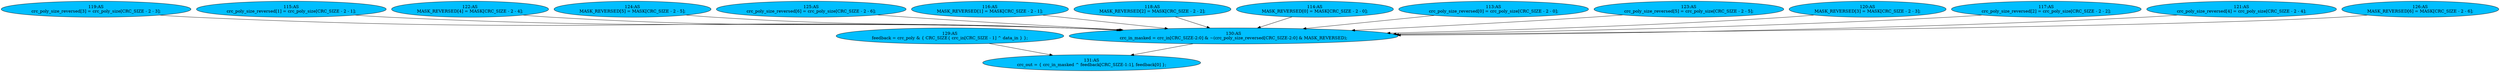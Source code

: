 strict digraph "compose( ,  )" {
	node [label="\N"];
	"129:AS"	 [ast="<pyverilog.vparser.ast.Assign object at 0x7f159717c390>",
		def_var="['feedback']",
		fillcolor=deepskyblue,
		label="129:AS
feedback = crc_poly & { CRC_SIZE{ crc_in[CRC_SIZE - 1] ^ data_in } };",
		statements="[]",
		style=filled,
		typ=Assign,
		use_var="['crc_poly', 'crc_in', 'data_in']"];
	"131:AS"	 [ast="<pyverilog.vparser.ast.Assign object at 0x7f159717cd50>",
		def_var="['crc_out']",
		fillcolor=deepskyblue,
		label="131:AS
crc_out = { crc_in_masked ^ feedback[CRC_SIZE-1:1], feedback[0] };",
		statements="[]",
		style=filled,
		typ=Assign,
		use_var="['crc_in_masked', 'feedback', 'feedback']"];
	"129:AS" -> "131:AS";
	"130:AS"	 [ast="<pyverilog.vparser.ast.Assign object at 0x7f159717ca10>",
		def_var="['crc_in_masked']",
		fillcolor=deepskyblue,
		label="130:AS
crc_in_masked = crc_in[CRC_SIZE-2:0] & ~(crc_poly_size_reversed[CRC_SIZE-2:0] & MASK_REVERSED);",
		statements="[]",
		style=filled,
		typ=Assign,
		use_var="['crc_in', 'crc_poly_size_reversed', 'MASK_REVERSED']"];
	"130:AS" -> "131:AS";
	"119:AS"	 [ast="<pyverilog.vparser.ast.Assign object at 0x7f1596d9b5d0>",
		def_var="['crc_poly_size_reversed']",
		fillcolor=deepskyblue,
		label="119:AS
crc_poly_size_reversed[3] = crc_poly_size[CRC_SIZE - 2 - 3];",
		statements="[]",
		style=filled,
		typ=Assign,
		use_var="['crc_poly_size']"];
	"119:AS" -> "130:AS";
	"115:AS"	 [ast="<pyverilog.vparser.ast.Assign object at 0x7f1596d99710>",
		def_var="['crc_poly_size_reversed']",
		fillcolor=deepskyblue,
		label="115:AS
crc_poly_size_reversed[1] = crc_poly_size[CRC_SIZE - 2 - 1];",
		statements="[]",
		style=filled,
		typ=Assign,
		use_var="['crc_poly_size']"];
	"115:AS" -> "130:AS";
	"122:AS"	 [ast="<pyverilog.vparser.ast.Assign object at 0x7f1596d9c0d0>",
		def_var="['MASK_REVERSED']",
		fillcolor=deepskyblue,
		label="122:AS
MASK_REVERSED[4] = MASK[CRC_SIZE - 2 - 4];",
		statements="[]",
		style=filled,
		typ=Assign,
		use_var="['CRC_SIZE']"];
	"122:AS" -> "130:AS";
	"124:AS"	 [ast="<pyverilog.vparser.ast.Assign object at 0x7f1596d9c810>",
		def_var="['MASK_REVERSED']",
		fillcolor=deepskyblue,
		label="124:AS
MASK_REVERSED[5] = MASK[CRC_SIZE - 2 - 5];",
		statements="[]",
		style=filled,
		typ=Assign,
		use_var="['CRC_SIZE']"];
	"124:AS" -> "130:AS";
	"125:AS"	 [ast="<pyverilog.vparser.ast.Assign object at 0x7f1596d9cbd0>",
		def_var="['crc_poly_size_reversed']",
		fillcolor=deepskyblue,
		label="125:AS
crc_poly_size_reversed[6] = crc_poly_size[CRC_SIZE - 2 - 6];",
		statements="[]",
		style=filled,
		typ=Assign,
		use_var="['crc_poly_size']"];
	"125:AS" -> "130:AS";
	"116:AS"	 [ast="<pyverilog.vparser.ast.Assign object at 0x7f1596d99a90>",
		def_var="['MASK_REVERSED']",
		fillcolor=deepskyblue,
		label="116:AS
MASK_REVERSED[1] = MASK[CRC_SIZE - 2 - 1];",
		statements="[]",
		style=filled,
		typ=Assign,
		use_var="['CRC_SIZE']"];
	"116:AS" -> "130:AS";
	"118:AS"	 [ast="<pyverilog.vparser.ast.Assign object at 0x7f1596d9b210>",
		def_var="['MASK_REVERSED']",
		fillcolor=deepskyblue,
		label="118:AS
MASK_REVERSED[2] = MASK[CRC_SIZE - 2 - 2];",
		statements="[]",
		style=filled,
		typ=Assign,
		use_var="['CRC_SIZE']"];
	"118:AS" -> "130:AS";
	"114:AS"	 [ast="<pyverilog.vparser.ast.Assign object at 0x7f1596d99350>",
		def_var="['MASK_REVERSED']",
		fillcolor=deepskyblue,
		label="114:AS
MASK_REVERSED[0] = MASK[CRC_SIZE - 2 - 0];",
		statements="[]",
		style=filled,
		typ=Assign,
		use_var="['CRC_SIZE']"];
	"114:AS" -> "130:AS";
	"113:AS"	 [ast="<pyverilog.vparser.ast.Assign object at 0x7f159746da10>",
		def_var="['crc_poly_size_reversed']",
		fillcolor=deepskyblue,
		label="113:AS
crc_poly_size_reversed[0] = crc_poly_size[CRC_SIZE - 2 - 0];",
		statements="[]",
		style=filled,
		typ=Assign,
		use_var="['crc_poly_size']"];
	"113:AS" -> "130:AS";
	"123:AS"	 [ast="<pyverilog.vparser.ast.Assign object at 0x7f1596d9c490>",
		def_var="['crc_poly_size_reversed']",
		fillcolor=deepskyblue,
		label="123:AS
crc_poly_size_reversed[5] = crc_poly_size[CRC_SIZE - 2 - 5];",
		statements="[]",
		style=filled,
		typ=Assign,
		use_var="['crc_poly_size']"];
	"123:AS" -> "130:AS";
	"120:AS"	 [ast="<pyverilog.vparser.ast.Assign object at 0x7f1596d9b950>",
		def_var="['MASK_REVERSED']",
		fillcolor=deepskyblue,
		label="120:AS
MASK_REVERSED[3] = MASK[CRC_SIZE - 2 - 3];",
		statements="[]",
		style=filled,
		typ=Assign,
		use_var="['CRC_SIZE']"];
	"120:AS" -> "130:AS";
	"117:AS"	 [ast="<pyverilog.vparser.ast.Assign object at 0x7f1596d99e50>",
		def_var="['crc_poly_size_reversed']",
		fillcolor=deepskyblue,
		label="117:AS
crc_poly_size_reversed[2] = crc_poly_size[CRC_SIZE - 2 - 2];",
		statements="[]",
		style=filled,
		typ=Assign,
		use_var="['crc_poly_size']"];
	"117:AS" -> "130:AS";
	"121:AS"	 [ast="<pyverilog.vparser.ast.Assign object at 0x7f1596d9bd10>",
		def_var="['crc_poly_size_reversed']",
		fillcolor=deepskyblue,
		label="121:AS
crc_poly_size_reversed[4] = crc_poly_size[CRC_SIZE - 2 - 4];",
		statements="[]",
		style=filled,
		typ=Assign,
		use_var="['crc_poly_size']"];
	"121:AS" -> "130:AS";
	"126:AS"	 [ast="<pyverilog.vparser.ast.Assign object at 0x7f1596d9cf50>",
		def_var="['MASK_REVERSED']",
		fillcolor=deepskyblue,
		label="126:AS
MASK_REVERSED[6] = MASK[CRC_SIZE - 2 - 6];",
		statements="[]",
		style=filled,
		typ=Assign,
		use_var="['CRC_SIZE']"];
	"126:AS" -> "130:AS";
}
